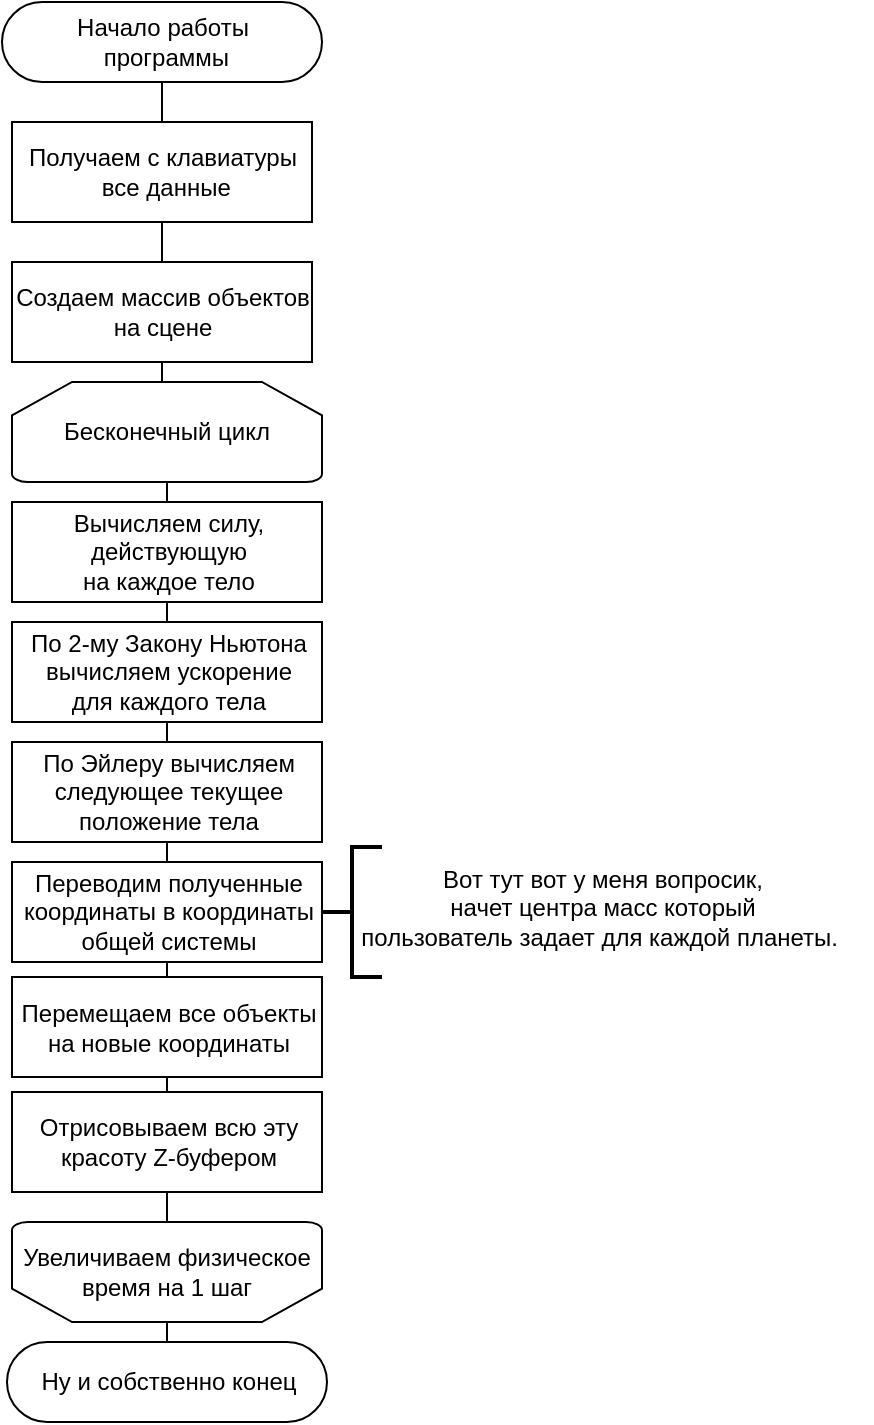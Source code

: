 <mxfile version="20.3.7" type="device"><diagram id="OwJilpYXPmU2ra8TzEDr" name="Страница 1"><mxGraphModel dx="652" dy="383" grid="1" gridSize="10" guides="1" tooltips="1" connect="1" arrows="1" fold="1" page="1" pageScale="1" pageWidth="827" pageHeight="1169" math="0" shadow="0"><root><mxCell id="0"/><mxCell id="1" parent="0"/><mxCell id="cvZQAJ2rVYxD53AsqyU0-16" style="edgeStyle=orthogonalEdgeStyle;rounded=0;orthogonalLoop=1;jettySize=auto;html=1;exitX=0.5;exitY=0.5;exitDx=0;exitDy=20;exitPerimeter=0;entryX=0.5;entryY=0;entryDx=0;entryDy=0;endArrow=none;endFill=0;" edge="1" parent="1" source="cvZQAJ2rVYxD53AsqyU0-1" target="cvZQAJ2rVYxD53AsqyU0-2"><mxGeometry relative="1" as="geometry"/></mxCell><mxCell id="cvZQAJ2rVYxD53AsqyU0-1" value="Начало работы&lt;br&gt;&amp;nbsp;программы" style="html=1;dashed=0;whitespace=wrap;shape=mxgraph.dfd.start" vertex="1" parent="1"><mxGeometry x="280" y="40" width="160" height="40" as="geometry"/></mxCell><mxCell id="cvZQAJ2rVYxD53AsqyU0-2" value="Получаем с клавиатуры&lt;br&gt;&amp;nbsp;все данные" style="html=1;dashed=0;whitespace=wrap;" vertex="1" parent="1"><mxGeometry x="285" y="100" width="150" height="50" as="geometry"/></mxCell><mxCell id="cvZQAJ2rVYxD53AsqyU0-17" style="edgeStyle=orthogonalEdgeStyle;rounded=0;orthogonalLoop=1;jettySize=auto;html=1;exitX=0.5;exitY=0;exitDx=0;exitDy=0;entryX=0.5;entryY=1;entryDx=0;entryDy=0;endArrow=none;endFill=0;" edge="1" parent="1" source="cvZQAJ2rVYxD53AsqyU0-4" target="cvZQAJ2rVYxD53AsqyU0-2"><mxGeometry relative="1" as="geometry"/></mxCell><mxCell id="cvZQAJ2rVYxD53AsqyU0-4" value="Создаем массив объектов&lt;br&gt;на сцене" style="html=1;dashed=0;whitespace=wrap;" vertex="1" parent="1"><mxGeometry x="285" y="170" width="150" height="50" as="geometry"/></mxCell><mxCell id="cvZQAJ2rVYxD53AsqyU0-18" style="edgeStyle=orthogonalEdgeStyle;rounded=0;orthogonalLoop=1;jettySize=auto;html=1;exitX=0.5;exitY=0;exitDx=0;exitDy=0;exitPerimeter=0;entryX=0.5;entryY=1;entryDx=0;entryDy=0;endArrow=none;endFill=0;" edge="1" parent="1" source="cvZQAJ2rVYxD53AsqyU0-5" target="cvZQAJ2rVYxD53AsqyU0-4"><mxGeometry relative="1" as="geometry"/></mxCell><mxCell id="cvZQAJ2rVYxD53AsqyU0-5" value="Бесконечный цикл" style="strokeWidth=1;html=1;shape=mxgraph.flowchart.loop_limit;whiteSpace=wrap;" vertex="1" parent="1"><mxGeometry x="285" y="230" width="155" height="50" as="geometry"/></mxCell><mxCell id="cvZQAJ2rVYxD53AsqyU0-25" style="edgeStyle=orthogonalEdgeStyle;rounded=0;orthogonalLoop=1;jettySize=auto;html=1;exitX=0.5;exitY=1;exitDx=0;exitDy=0;exitPerimeter=0;endArrow=none;endFill=0;entryX=0.5;entryY=1;entryDx=0;entryDy=0;" edge="1" parent="1" source="cvZQAJ2rVYxD53AsqyU0-6" target="cvZQAJ2rVYxD53AsqyU0-14"><mxGeometry relative="1" as="geometry"><mxPoint x="362.379" y="640.0" as="targetPoint"/></mxGeometry></mxCell><mxCell id="cvZQAJ2rVYxD53AsqyU0-6" value="Увеличиваем физическое&lt;br&gt;время на 1 шаг" style="strokeWidth=1;html=1;shape=mxgraph.flowchart.loop_limit;whiteSpace=wrap;direction=west;" vertex="1" parent="1"><mxGeometry x="285" y="650" width="155" height="50" as="geometry"/></mxCell><mxCell id="cvZQAJ2rVYxD53AsqyU0-19" style="edgeStyle=orthogonalEdgeStyle;rounded=0;orthogonalLoop=1;jettySize=auto;html=1;exitX=0.5;exitY=0;exitDx=0;exitDy=0;entryX=0.5;entryY=1;entryDx=0;entryDy=0;entryPerimeter=0;endArrow=none;endFill=0;" edge="1" parent="1" source="cvZQAJ2rVYxD53AsqyU0-7" target="cvZQAJ2rVYxD53AsqyU0-5"><mxGeometry relative="1" as="geometry"/></mxCell><mxCell id="cvZQAJ2rVYxD53AsqyU0-7" value="Вычисляем силу, &lt;br&gt;действующую&lt;br&gt;на каждое тело" style="html=1;dashed=0;whitespace=wrap;strokeWidth=1;" vertex="1" parent="1"><mxGeometry x="285" y="290" width="155" height="50" as="geometry"/></mxCell><mxCell id="cvZQAJ2rVYxD53AsqyU0-20" style="edgeStyle=orthogonalEdgeStyle;rounded=0;orthogonalLoop=1;jettySize=auto;html=1;exitX=0.5;exitY=0;exitDx=0;exitDy=0;entryX=0.5;entryY=1;entryDx=0;entryDy=0;endArrow=none;endFill=0;" edge="1" parent="1" source="cvZQAJ2rVYxD53AsqyU0-8" target="cvZQAJ2rVYxD53AsqyU0-7"><mxGeometry relative="1" as="geometry"/></mxCell><mxCell id="cvZQAJ2rVYxD53AsqyU0-8" value="По 2-му Закону Ньютона&lt;br&gt;вычисляем ускорение&lt;br&gt;для каждого тела" style="html=1;dashed=0;whitespace=wrap;strokeWidth=1;" vertex="1" parent="1"><mxGeometry x="285" y="350" width="155" height="50" as="geometry"/></mxCell><mxCell id="cvZQAJ2rVYxD53AsqyU0-21" style="edgeStyle=orthogonalEdgeStyle;rounded=0;orthogonalLoop=1;jettySize=auto;html=1;exitX=0.5;exitY=0;exitDx=0;exitDy=0;entryX=0.5;entryY=1;entryDx=0;entryDy=0;endArrow=none;endFill=0;" edge="1" parent="1" source="cvZQAJ2rVYxD53AsqyU0-9" target="cvZQAJ2rVYxD53AsqyU0-8"><mxGeometry relative="1" as="geometry"/></mxCell><mxCell id="cvZQAJ2rVYxD53AsqyU0-9" value="По Эйлеру вычисляем&lt;br&gt;следующее текущее&lt;br&gt;положение тела" style="html=1;dashed=0;whitespace=wrap;strokeWidth=1;" vertex="1" parent="1"><mxGeometry x="285" y="410" width="155" height="50" as="geometry"/></mxCell><mxCell id="cvZQAJ2rVYxD53AsqyU0-22" style="edgeStyle=orthogonalEdgeStyle;rounded=0;orthogonalLoop=1;jettySize=auto;html=1;exitX=0.5;exitY=0;exitDx=0;exitDy=0;entryX=0.5;entryY=1;entryDx=0;entryDy=0;endArrow=none;endFill=0;" edge="1" parent="1" source="cvZQAJ2rVYxD53AsqyU0-10" target="cvZQAJ2rVYxD53AsqyU0-9"><mxGeometry relative="1" as="geometry"/></mxCell><mxCell id="cvZQAJ2rVYxD53AsqyU0-10" value="Переводим полученные&lt;br&gt;координаты в координаты&lt;br&gt;общей системы" style="html=1;dashed=0;whitespace=wrap;strokeWidth=1;" vertex="1" parent="1"><mxGeometry x="285" y="470" width="155" height="50" as="geometry"/></mxCell><mxCell id="cvZQAJ2rVYxD53AsqyU0-11" value="" style="strokeWidth=2;html=1;shape=mxgraph.flowchart.annotation_2;align=left;labelPosition=right;pointerEvents=1;" vertex="1" parent="1"><mxGeometry x="440" y="462.5" width="30" height="65" as="geometry"/></mxCell><mxCell id="cvZQAJ2rVYxD53AsqyU0-12" value="Вот тут вот у меня вопросик,&lt;br&gt;начет центра масс который &lt;br&gt;пользователь задает для каждой планеты.&amp;nbsp;" style="text;html=1;align=center;verticalAlign=middle;resizable=0;points=[];autosize=1;strokeColor=none;fillColor=none;" vertex="1" parent="1"><mxGeometry x="445" y="462.5" width="270" height="60" as="geometry"/></mxCell><mxCell id="cvZQAJ2rVYxD53AsqyU0-23" style="edgeStyle=orthogonalEdgeStyle;rounded=0;orthogonalLoop=1;jettySize=auto;html=1;exitX=0.5;exitY=0;exitDx=0;exitDy=0;entryX=0.5;entryY=1;entryDx=0;entryDy=0;endArrow=none;endFill=0;" edge="1" parent="1" source="cvZQAJ2rVYxD53AsqyU0-13" target="cvZQAJ2rVYxD53AsqyU0-10"><mxGeometry relative="1" as="geometry"/></mxCell><mxCell id="cvZQAJ2rVYxD53AsqyU0-13" value="Перемещаем все объекты&lt;br&gt;на новые координаты" style="html=1;dashed=0;whitespace=wrap;strokeWidth=1;" vertex="1" parent="1"><mxGeometry x="285" y="527.5" width="155" height="50" as="geometry"/></mxCell><mxCell id="cvZQAJ2rVYxD53AsqyU0-24" style="edgeStyle=orthogonalEdgeStyle;rounded=0;orthogonalLoop=1;jettySize=auto;html=1;exitX=0.5;exitY=0;exitDx=0;exitDy=0;entryX=0.5;entryY=1;entryDx=0;entryDy=0;endArrow=none;endFill=0;" edge="1" parent="1" source="cvZQAJ2rVYxD53AsqyU0-14" target="cvZQAJ2rVYxD53AsqyU0-13"><mxGeometry relative="1" as="geometry"/></mxCell><mxCell id="cvZQAJ2rVYxD53AsqyU0-14" value="Отрисовываем всю эту&lt;br&gt;красоту Z-буфером" style="html=1;dashed=0;whitespace=wrap;strokeWidth=1;" vertex="1" parent="1"><mxGeometry x="285" y="585" width="155" height="50" as="geometry"/></mxCell><mxCell id="cvZQAJ2rVYxD53AsqyU0-26" style="edgeStyle=orthogonalEdgeStyle;rounded=0;orthogonalLoop=1;jettySize=auto;html=1;exitX=0.5;exitY=0.5;exitDx=0;exitDy=-20;exitPerimeter=0;entryX=0.5;entryY=0;entryDx=0;entryDy=0;entryPerimeter=0;endArrow=none;endFill=0;" edge="1" parent="1" source="cvZQAJ2rVYxD53AsqyU0-15" target="cvZQAJ2rVYxD53AsqyU0-6"><mxGeometry relative="1" as="geometry"/></mxCell><mxCell id="cvZQAJ2rVYxD53AsqyU0-15" value="Ну и собственно конец" style="html=1;dashed=0;whitespace=wrap;shape=mxgraph.dfd.start" vertex="1" parent="1"><mxGeometry x="282.5" y="710" width="160" height="40" as="geometry"/></mxCell></root></mxGraphModel></diagram></mxfile>